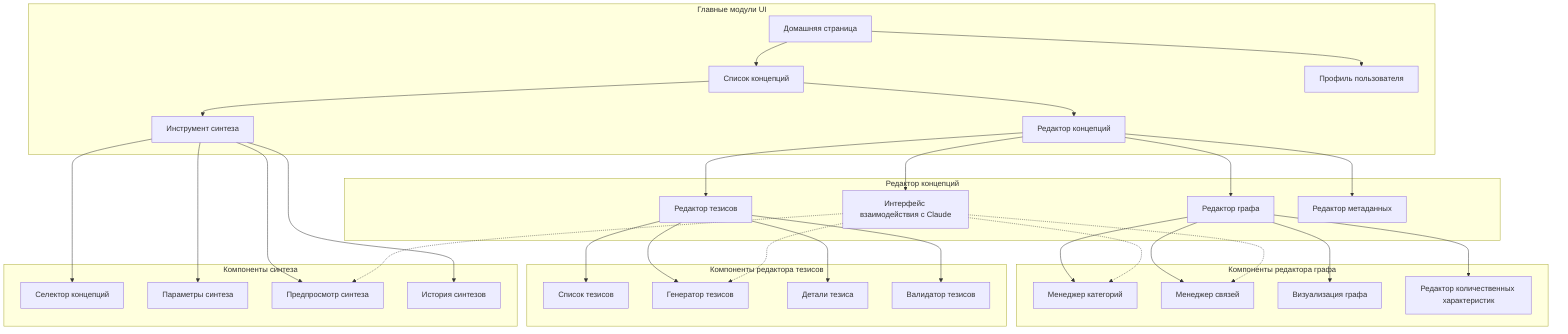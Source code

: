 flowchart TB
    subgraph "Главные модули UI"
        HOME[Домашняя страница]
        CONCEPT_LIST[Список концепций]
        CONCEPT_EDITOR[Редактор концепций]
        SYNTHESIS[Инструмент синтеза]
        USER_PROFILE[Профиль пользователя]
    end
    
    subgraph "Редактор концепций"
        GRAPH_EDITOR[Редактор графа]
        THESIS_EDITOR[Редактор тезисов]
        CLAUDE_INTERFACE[Интерфейс взаимодействия с Claude]
        META_EDITOR[Редактор метаданных]
    end
    
    subgraph "Компоненты редактора графа"
        CATEGORY_MANAGER[Менеджер категорий]
        RELATIONSHIP_MANAGER[Менеджер связей]
        VISUALIZATION[Визуализация графа]
        QUANT_EDITOR[Редактор количественных характеристик]
    end
    
    subgraph "Компоненты редактора тезисов"
        THESIS_LIST[Список тезисов]
        THESIS_GENERATOR[Генератор тезисов]
        THESIS_DETAILS[Детали тезиса]
        THESIS_VALIDATOR[Валидатор тезисов]
    end
    
    subgraph "Компоненты синтеза"
        CONCEPT_SELECTOR[Селектор концепций]
        SYNTHESIS_PARAMS[Параметры синтеза]
        SYNTHESIS_PREVIEW[Предпросмотр синтеза]
        SYNTHESIS_HISTORY[История синтезов]
    end
    
    HOME --> CONCEPT_LIST
    CONCEPT_LIST --> CONCEPT_EDITOR
    CONCEPT_LIST --> SYNTHESIS
    HOME --> USER_PROFILE
    
    CONCEPT_EDITOR --> GRAPH_EDITOR
    CONCEPT_EDITOR --> THESIS_EDITOR
    CONCEPT_EDITOR --> CLAUDE_INTERFACE
    CONCEPT_EDITOR --> META_EDITOR
    
    GRAPH_EDITOR --> CATEGORY_MANAGER
    GRAPH_EDITOR --> RELATIONSHIP_MANAGER
    GRAPH_EDITOR --> VISUALIZATION
    GRAPH_EDITOR --> QUANT_EDITOR
    
    THESIS_EDITOR --> THESIS_LIST
    THESIS_EDITOR --> THESIS_GENERATOR
    THESIS_EDITOR --> THESIS_DETAILS
    THESIS_EDITOR --> THESIS_VALIDATOR
    
    SYNTHESIS --> CONCEPT_SELECTOR
    SYNTHESIS --> SYNTHESIS_PARAMS
    SYNTHESIS --> SYNTHESIS_PREVIEW
    SYNTHESIS --> SYNTHESIS_HISTORY
    
    CLAUDE_INTERFACE -.-> CATEGORY_MANAGER
    CLAUDE_INTERFACE -.-> RELATIONSHIP_MANAGER
    CLAUDE_INTERFACE -.-> THESIS_GENERATOR
    CLAUDE_INTERFACE -.-> SYNTHESIS_PREVIEW